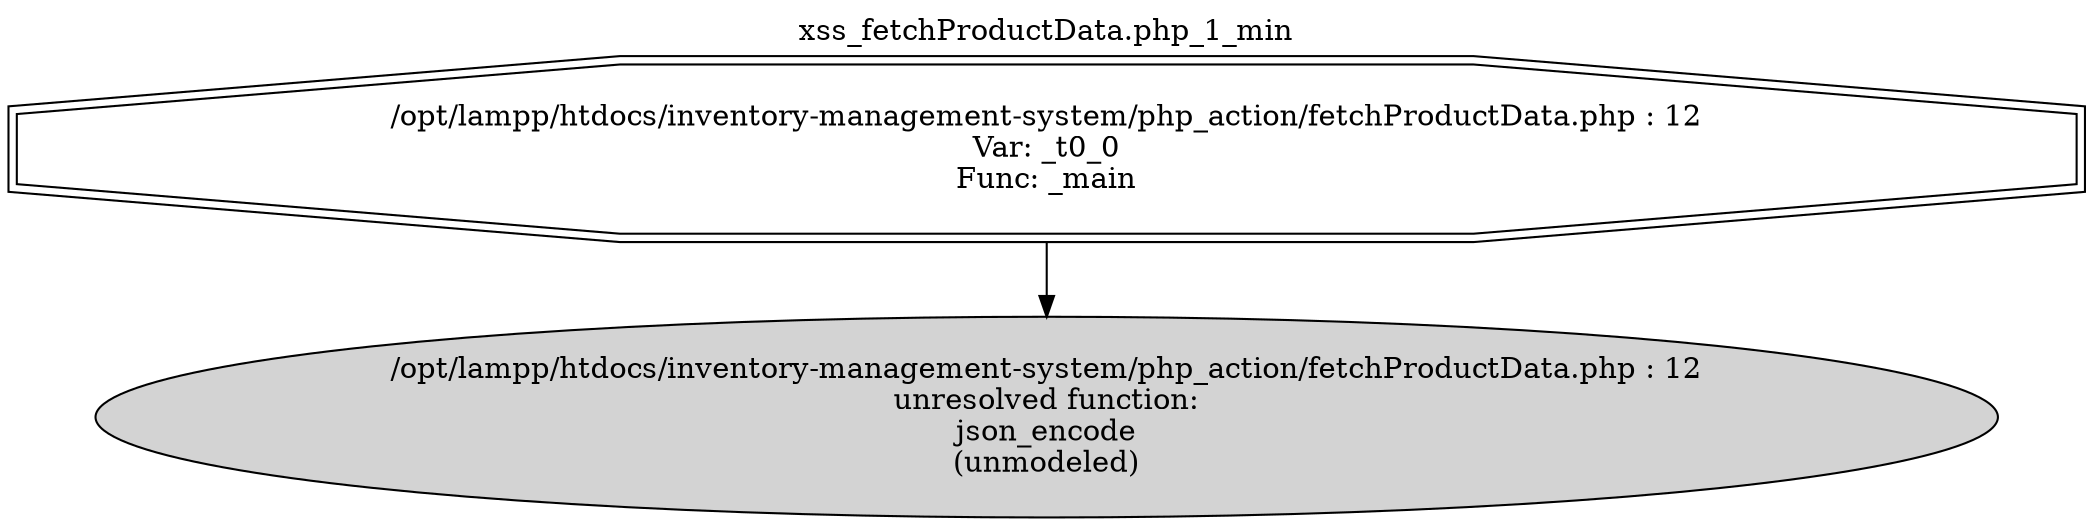 digraph cfg {
  label="xss_fetchProductData.php_1_min";
  labelloc=t;
  n1 [shape=doubleoctagon, label="/opt/lampp/htdocs/inventory-management-system/php_action/fetchProductData.php : 12\nVar: _t0_0\nFunc: _main\n"];
  n2 [shape=ellipse, label="/opt/lampp/htdocs/inventory-management-system/php_action/fetchProductData.php : 12\nunresolved function:\njson_encode\n(unmodeled)\n",style=filled];
  n1 -> n2;
}
